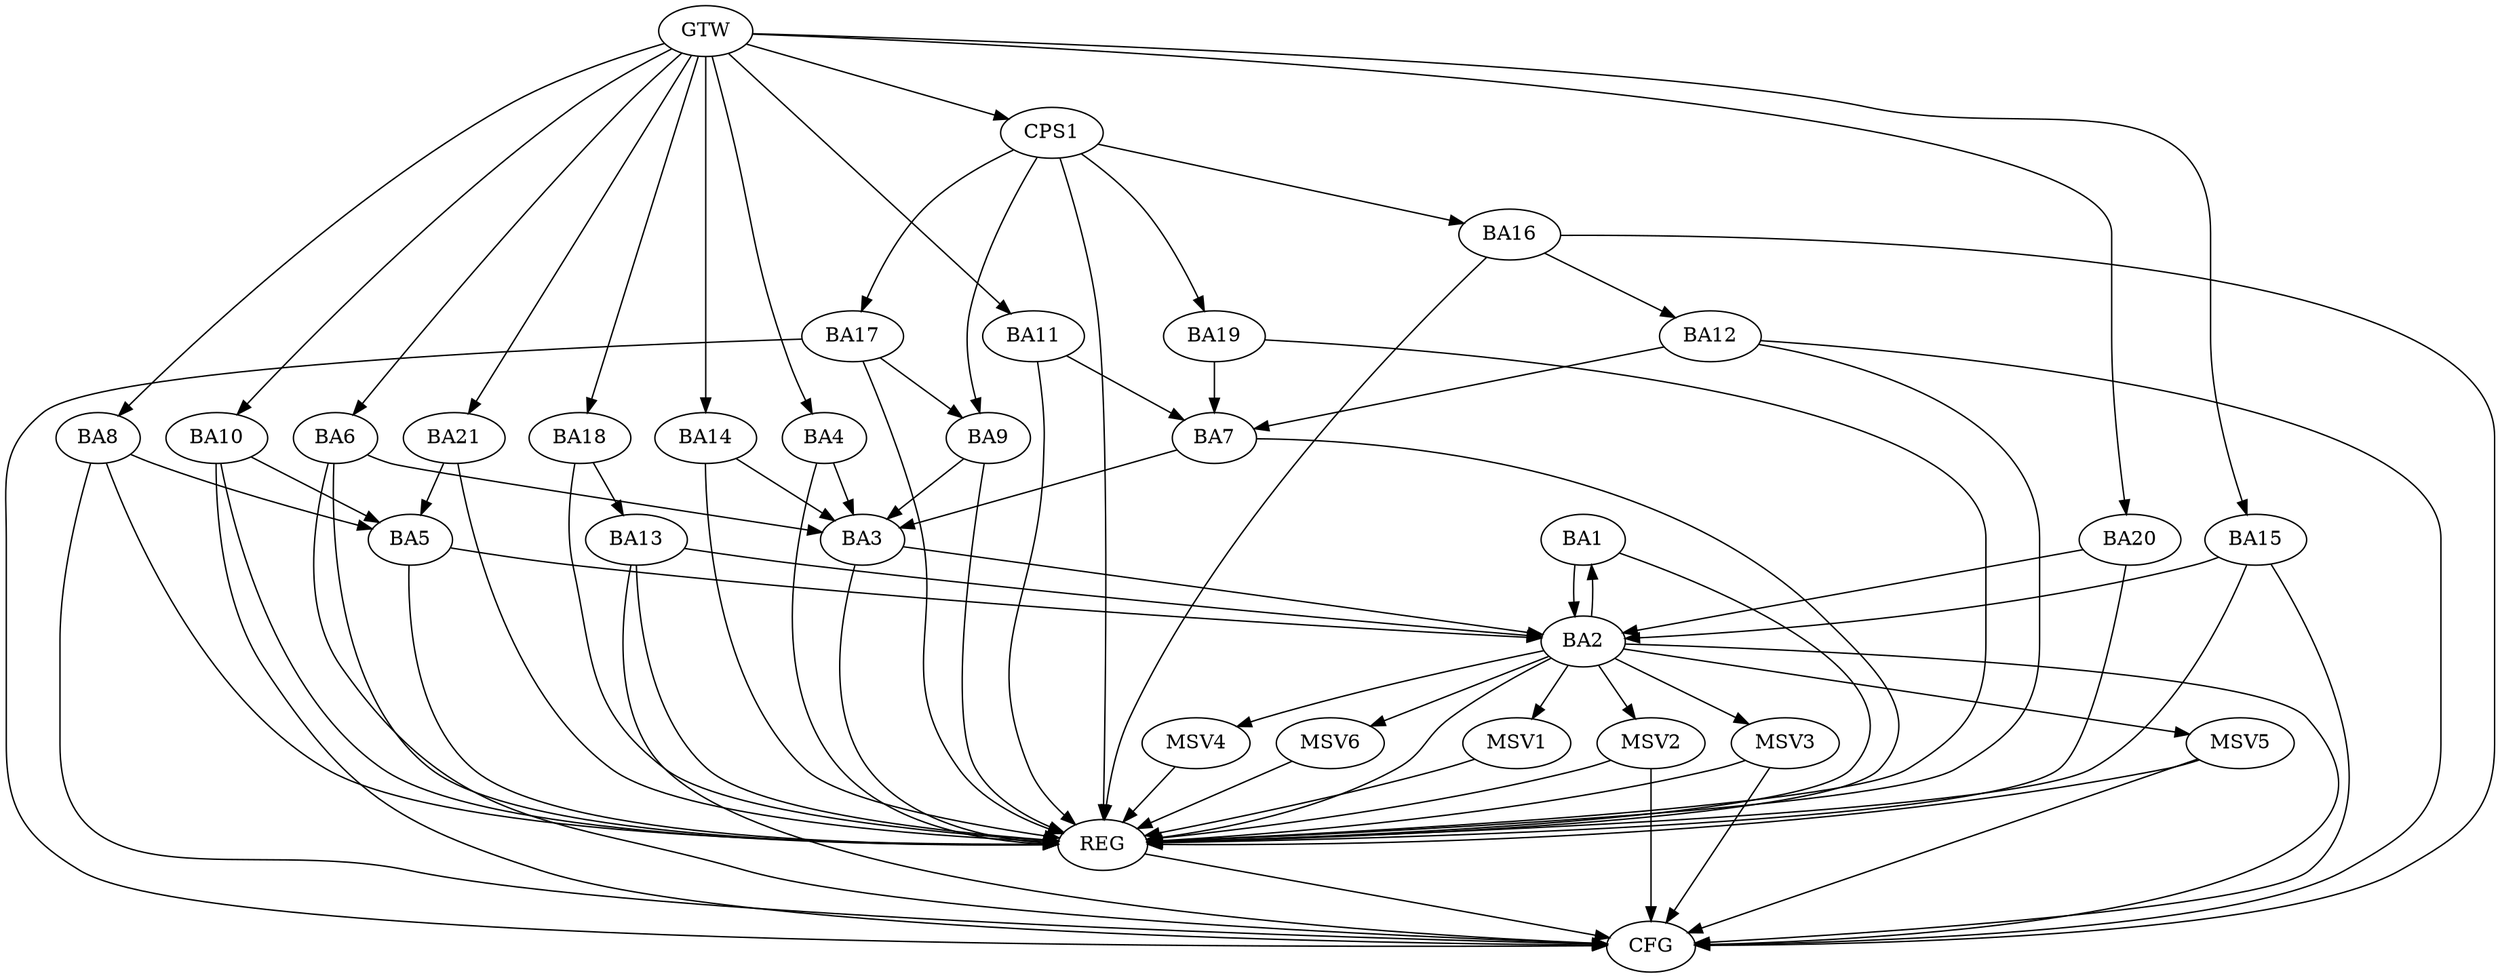 strict digraph G {
  BA1 [ label="BA1" ];
  BA2 [ label="BA2" ];
  BA3 [ label="BA3" ];
  BA4 [ label="BA4" ];
  BA5 [ label="BA5" ];
  BA6 [ label="BA6" ];
  BA7 [ label="BA7" ];
  BA8 [ label="BA8" ];
  BA9 [ label="BA9" ];
  BA10 [ label="BA10" ];
  BA11 [ label="BA11" ];
  BA12 [ label="BA12" ];
  BA13 [ label="BA13" ];
  BA14 [ label="BA14" ];
  BA15 [ label="BA15" ];
  BA16 [ label="BA16" ];
  BA17 [ label="BA17" ];
  BA18 [ label="BA18" ];
  BA19 [ label="BA19" ];
  BA20 [ label="BA20" ];
  BA21 [ label="BA21" ];
  CPS1 [ label="CPS1" ];
  GTW [ label="GTW" ];
  REG [ label="REG" ];
  CFG [ label="CFG" ];
  MSV1 [ label="MSV1" ];
  MSV2 [ label="MSV2" ];
  MSV3 [ label="MSV3" ];
  MSV4 [ label="MSV4" ];
  MSV5 [ label="MSV5" ];
  MSV6 [ label="MSV6" ];
  BA1 -> BA2;
  BA2 -> BA1;
  BA3 -> BA2;
  BA4 -> BA3;
  BA5 -> BA2;
  BA6 -> BA3;
  BA7 -> BA3;
  BA8 -> BA5;
  BA9 -> BA3;
  BA10 -> BA5;
  BA11 -> BA7;
  BA12 -> BA7;
  BA13 -> BA2;
  BA14 -> BA3;
  BA15 -> BA2;
  BA16 -> BA12;
  BA17 -> BA9;
  BA18 -> BA13;
  BA19 -> BA7;
  BA20 -> BA2;
  BA21 -> BA5;
  CPS1 -> BA19;
  CPS1 -> BA16;
  CPS1 -> BA17;
  CPS1 -> BA9;
  GTW -> BA4;
  GTW -> BA6;
  GTW -> BA8;
  GTW -> BA10;
  GTW -> BA11;
  GTW -> BA14;
  GTW -> BA15;
  GTW -> BA18;
  GTW -> BA20;
  GTW -> BA21;
  GTW -> CPS1;
  BA1 -> REG;
  BA2 -> REG;
  BA3 -> REG;
  BA4 -> REG;
  BA5 -> REG;
  BA6 -> REG;
  BA7 -> REG;
  BA8 -> REG;
  BA9 -> REG;
  BA10 -> REG;
  BA11 -> REG;
  BA12 -> REG;
  BA13 -> REG;
  BA14 -> REG;
  BA15 -> REG;
  BA16 -> REG;
  BA17 -> REG;
  BA18 -> REG;
  BA19 -> REG;
  BA20 -> REG;
  BA21 -> REG;
  CPS1 -> REG;
  BA15 -> CFG;
  BA17 -> CFG;
  BA12 -> CFG;
  BA6 -> CFG;
  BA2 -> CFG;
  BA16 -> CFG;
  BA8 -> CFG;
  BA13 -> CFG;
  BA10 -> CFG;
  REG -> CFG;
  BA2 -> MSV1;
  MSV1 -> REG;
  BA2 -> MSV2;
  MSV2 -> REG;
  MSV2 -> CFG;
  BA2 -> MSV3;
  MSV3 -> REG;
  MSV3 -> CFG;
  BA2 -> MSV4;
  MSV4 -> REG;
  BA2 -> MSV5;
  MSV5 -> REG;
  MSV5 -> CFG;
  BA2 -> MSV6;
  MSV6 -> REG;
}
